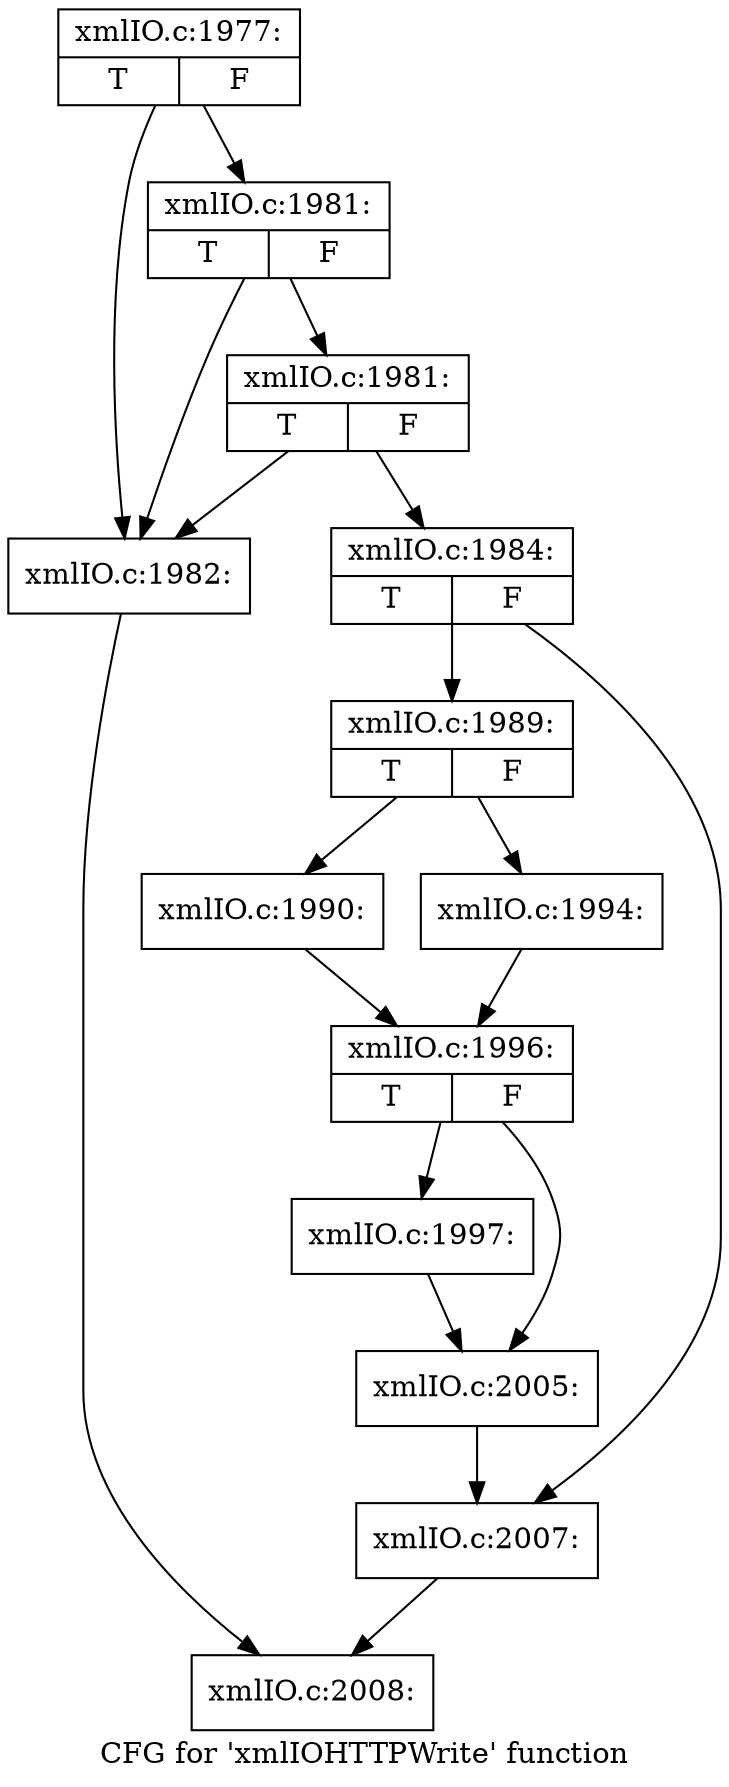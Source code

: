 digraph "CFG for 'xmlIOHTTPWrite' function" {
	label="CFG for 'xmlIOHTTPWrite' function";

	Node0x53ab080 [shape=record,label="{xmlIO.c:1977:|{<s0>T|<s1>F}}"];
	Node0x53ab080 -> Node0x53af6a0;
	Node0x53ab080 -> Node0x53af7c0;
	Node0x53af7c0 [shape=record,label="{xmlIO.c:1981:|{<s0>T|<s1>F}}"];
	Node0x53af7c0 -> Node0x53af6a0;
	Node0x53af7c0 -> Node0x53af740;
	Node0x53af740 [shape=record,label="{xmlIO.c:1981:|{<s0>T|<s1>F}}"];
	Node0x53af740 -> Node0x53af6a0;
	Node0x53af740 -> Node0x53af6f0;
	Node0x53af6a0 [shape=record,label="{xmlIO.c:1982:}"];
	Node0x53af6a0 -> Node0x53ab030;
	Node0x53af6f0 [shape=record,label="{xmlIO.c:1984:|{<s0>T|<s1>F}}"];
	Node0x53af6f0 -> Node0x53b0210;
	Node0x53af6f0 -> Node0x53b0260;
	Node0x53b0210 [shape=record,label="{xmlIO.c:1989:|{<s0>T|<s1>F}}"];
	Node0x53b0210 -> Node0x53b0620;
	Node0x53b0210 -> Node0x53b06c0;
	Node0x53b0620 [shape=record,label="{xmlIO.c:1990:}"];
	Node0x53b0620 -> Node0x53b0670;
	Node0x53b06c0 [shape=record,label="{xmlIO.c:1994:}"];
	Node0x53b06c0 -> Node0x53b0670;
	Node0x53b0670 [shape=record,label="{xmlIO.c:1996:|{<s0>T|<s1>F}}"];
	Node0x53b0670 -> Node0x53b1390;
	Node0x53b0670 -> Node0x53b1d90;
	Node0x53b1390 [shape=record,label="{xmlIO.c:1997:}"];
	Node0x53b1390 -> Node0x53b1d90;
	Node0x53b1d90 [shape=record,label="{xmlIO.c:2005:}"];
	Node0x53b1d90 -> Node0x53b0260;
	Node0x53b0260 [shape=record,label="{xmlIO.c:2007:}"];
	Node0x53b0260 -> Node0x53ab030;
	Node0x53ab030 [shape=record,label="{xmlIO.c:2008:}"];
}
